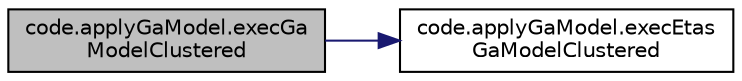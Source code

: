 digraph "code.applyGaModel.execGaModelClustered"
{
  edge [fontname="Helvetica",fontsize="10",labelfontname="Helvetica",labelfontsize="10"];
  node [fontname="Helvetica",fontsize="10",shape=record];
  rankdir="LR";
  Node32 [label="code.applyGaModel.execGa\lModelClustered",height=0.2,width=0.4,color="black", fillcolor="grey75", style="filled", fontcolor="black"];
  Node32 -> Node33 [color="midnightblue",fontsize="10",style="solid",fontname="Helvetica"];
  Node33 [label="code.applyGaModel.execEtas\lGaModelClustered",height=0.2,width=0.4,color="black", fillcolor="white", style="filled",URL="$namespacecode_1_1apply_ga_model.html#afb33e707c410781ea9bade622ac7a2a3"];
}
